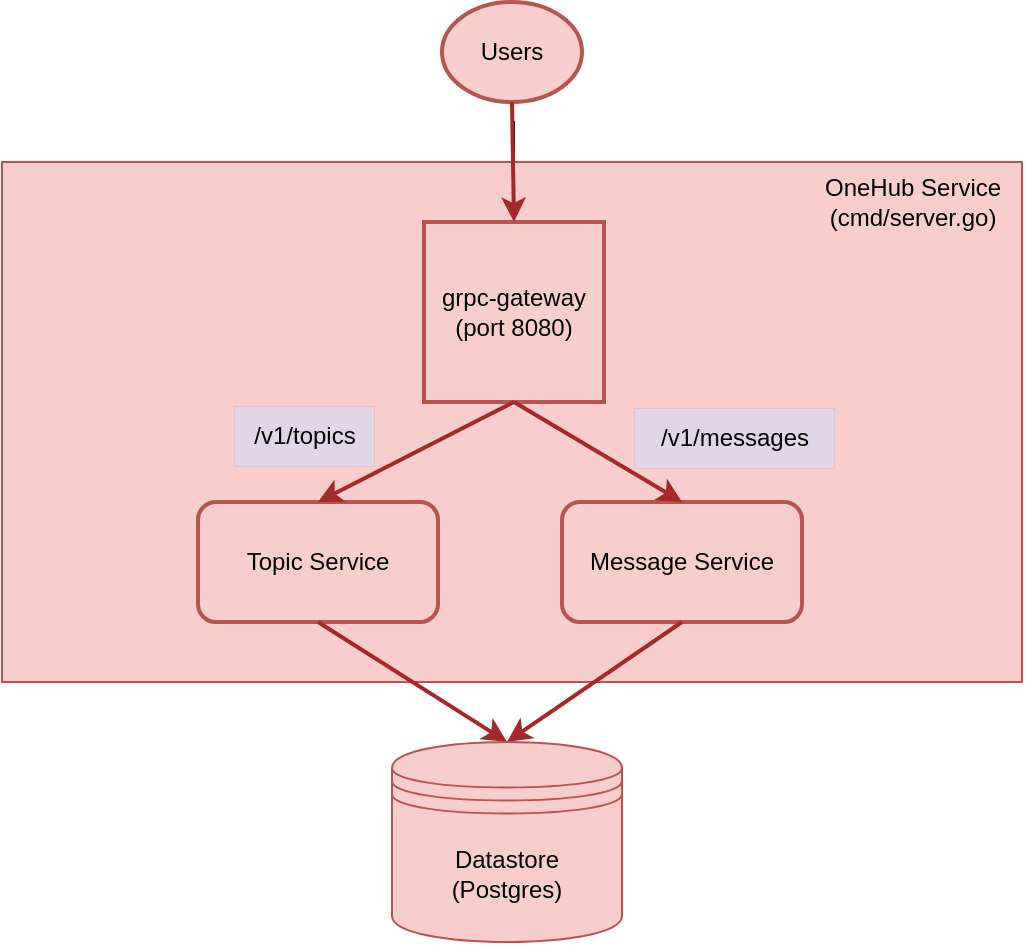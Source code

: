 <mxfile version="21.6.8" type="github" pages="2">
  <diagram name="Current Architecture" id="-JPuS-_Eib0aC4rEOsTi">
    <mxGraphModel dx="1012" dy="643" grid="1" gridSize="10" guides="1" tooltips="1" connect="1" arrows="1" fold="1" page="1" pageScale="1" pageWidth="850" pageHeight="1100" math="0" shadow="0">
      <root>
        <mxCell id="0" />
        <mxCell id="1" parent="0" />
        <mxCell id="6dTIfH8hTpsJ-1EWzCQs-1" style="edgeStyle=orthogonalEdgeStyle;rounded=0;orthogonalLoop=1;jettySize=auto;html=1;entryX=0.5;entryY=0;entryDx=0;entryDy=0;" parent="1" source="ZFk9QuI-Hcgdrmsdoadk-18" target="ZFk9QuI-Hcgdrmsdoadk-5" edge="1">
          <mxGeometry relative="1" as="geometry" />
        </mxCell>
        <mxCell id="ZFk9QuI-Hcgdrmsdoadk-18" value="" style="verticalLabelPosition=bottom;verticalAlign=top;html=1;shape=mxgraph.basic.rect;fillColor2=none;strokeWidth=1;size=20;indent=5;fillColor=#f8cecc;strokeColor=#b85450;" parent="1" vertex="1">
          <mxGeometry x="170" y="320" width="510" height="260" as="geometry" />
        </mxCell>
        <mxCell id="ZFk9QuI-Hcgdrmsdoadk-2" value="Users" style="ellipse;whiteSpace=wrap;html=1;strokeWidth=2;fillColor=#f8cecc;strokeColor=#b85450;" parent="1" vertex="1">
          <mxGeometry x="390" y="240" width="70" height="50" as="geometry" />
        </mxCell>
        <mxCell id="ZFk9QuI-Hcgdrmsdoadk-5" value="grpc-gateway&lt;br&gt;(port 8080)" style="whiteSpace=wrap;html=1;aspect=fixed;fillColor=#f8cecc;strokeColor=#b85450;strokeWidth=2;" parent="1" vertex="1">
          <mxGeometry x="381" y="350" width="90" height="90" as="geometry" />
        </mxCell>
        <mxCell id="ZFk9QuI-Hcgdrmsdoadk-7" value="Topic Service" style="rounded=1;whiteSpace=wrap;html=1;fillColor=#f8cecc;strokeColor=#b85450;strokeWidth=2;" parent="1" vertex="1">
          <mxGeometry x="268" y="490" width="120" height="60" as="geometry" />
        </mxCell>
        <mxCell id="ZFk9QuI-Hcgdrmsdoadk-8" value="Message Service" style="rounded=1;whiteSpace=wrap;html=1;fillColor=#f8cecc;strokeColor=#b85450;strokeWidth=2;" parent="1" vertex="1">
          <mxGeometry x="450" y="490" width="120" height="60" as="geometry" />
        </mxCell>
        <mxCell id="ZFk9QuI-Hcgdrmsdoadk-9" value="" style="endArrow=classic;html=1;rounded=0;exitX=0.5;exitY=1;exitDx=0;exitDy=0;entryX=0.5;entryY=0;entryDx=0;entryDy=0;strokeColor=#A62828;strokeWidth=2;fillColor=#e1d5e7;" parent="1" source="ZFk9QuI-Hcgdrmsdoadk-5" target="ZFk9QuI-Hcgdrmsdoadk-7" edge="1">
          <mxGeometry width="50" height="50" relative="1" as="geometry">
            <mxPoint x="550" y="470" as="sourcePoint" />
            <mxPoint x="600" y="420" as="targetPoint" />
          </mxGeometry>
        </mxCell>
        <mxCell id="ZFk9QuI-Hcgdrmsdoadk-10" value="" style="endArrow=classic;html=1;rounded=0;exitX=0.5;exitY=1;exitDx=0;exitDy=0;entryX=0.5;entryY=0;entryDx=0;entryDy=0;strokeColor=#A62828;strokeWidth=2;fillColor=#e1d5e7;" parent="1" source="ZFk9QuI-Hcgdrmsdoadk-5" target="ZFk9QuI-Hcgdrmsdoadk-8" edge="1">
          <mxGeometry width="50" height="50" relative="1" as="geometry">
            <mxPoint x="435" y="450" as="sourcePoint" />
            <mxPoint x="330" y="500" as="targetPoint" />
          </mxGeometry>
        </mxCell>
        <mxCell id="ZFk9QuI-Hcgdrmsdoadk-11" value="" style="endArrow=classic;html=1;rounded=0;exitX=0.5;exitY=1;exitDx=0;exitDy=0;strokeColor=#A62828;strokeWidth=2;fillColor=#e1d5e7;entryX=0.5;entryY=0;entryDx=0;entryDy=0;" parent="1" source="ZFk9QuI-Hcgdrmsdoadk-8" target="ZFk9QuI-Hcgdrmsdoadk-17" edge="1">
          <mxGeometry width="50" height="50" relative="1" as="geometry">
            <mxPoint x="160" y="650" as="sourcePoint" />
            <mxPoint x="420" y="600" as="targetPoint" />
          </mxGeometry>
        </mxCell>
        <mxCell id="ZFk9QuI-Hcgdrmsdoadk-12" value="" style="endArrow=classic;html=1;rounded=0;exitX=0.5;exitY=1;exitDx=0;exitDy=0;strokeColor=#A62828;strokeWidth=2;fillColor=#e1d5e7;entryX=0.5;entryY=0;entryDx=0;entryDy=0;" parent="1" source="ZFk9QuI-Hcgdrmsdoadk-7" target="ZFk9QuI-Hcgdrmsdoadk-17" edge="1">
          <mxGeometry width="50" height="50" relative="1" as="geometry">
            <mxPoint x="220" y="630" as="sourcePoint" />
            <mxPoint x="420" y="600" as="targetPoint" />
          </mxGeometry>
        </mxCell>
        <mxCell id="ZFk9QuI-Hcgdrmsdoadk-13" value="/v1/topics" style="text;html=1;align=center;verticalAlign=middle;resizable=0;points=[];autosize=1;strokeColor=#A62828;fillColor=#e1d5e7;strokeWidth=0;" parent="1" vertex="1">
          <mxGeometry x="286" y="442" width="70" height="30" as="geometry" />
        </mxCell>
        <mxCell id="ZFk9QuI-Hcgdrmsdoadk-14" value="/v1/messages" style="text;html=1;align=center;verticalAlign=middle;resizable=0;points=[];autosize=1;strokeColor=#A62828;fillColor=#e1d5e7;strokeWidth=0;" parent="1" vertex="1">
          <mxGeometry x="486" y="443" width="100" height="30" as="geometry" />
        </mxCell>
        <mxCell id="ZFk9QuI-Hcgdrmsdoadk-16" value="" style="endArrow=classic;html=1;rounded=0;exitX=0.5;exitY=1;exitDx=0;exitDy=0;entryX=0.5;entryY=0;entryDx=0;entryDy=0;strokeColor=#A62828;strokeWidth=2;fillColor=#e1d5e7;" parent="1" source="ZFk9QuI-Hcgdrmsdoadk-2" target="ZFk9QuI-Hcgdrmsdoadk-5" edge="1">
          <mxGeometry width="50" height="50" relative="1" as="geometry">
            <mxPoint x="70" y="480" as="sourcePoint" />
            <mxPoint x="425" y="312" as="targetPoint" />
          </mxGeometry>
        </mxCell>
        <mxCell id="ZFk9QuI-Hcgdrmsdoadk-17" value="Datastore&lt;br&gt;(Postgres)" style="shape=datastore;whiteSpace=wrap;html=1;fillColor=#f8cecc;strokeColor=#b85450;" parent="1" vertex="1">
          <mxGeometry x="365" y="610" width="115" height="100" as="geometry" />
        </mxCell>
        <mxCell id="ZFk9QuI-Hcgdrmsdoadk-19" value="OneHub Service&lt;br&gt;(cmd/server.go)" style="text;html=1;align=center;verticalAlign=middle;resizable=0;points=[];autosize=1;strokeColor=none;fillColor=none;" parent="1" vertex="1">
          <mxGeometry x="570" y="320" width="110" height="40" as="geometry" />
        </mxCell>
      </root>
    </mxGraphModel>
  </diagram>
  <diagram name="New Architecture" id="yNTU8KE3XLUba8caBVKO">
    <mxGraphModel dx="1012" dy="643" grid="1" gridSize="10" guides="1" tooltips="1" connect="1" arrows="1" fold="1" page="1" pageScale="1" pageWidth="850" pageHeight="1100" math="0" shadow="0">
      <root>
        <mxCell id="0z7UrHsTXnvzhj-5PGaQ-0" />
        <mxCell id="0z7UrHsTXnvzhj-5PGaQ-1" parent="0z7UrHsTXnvzhj-5PGaQ-0" />
        <mxCell id="0z7UrHsTXnvzhj-5PGaQ-2" value="" style="verticalLabelPosition=bottom;verticalAlign=top;html=1;shape=mxgraph.basic.rect;fillColor2=none;strokeWidth=1;size=20;indent=5;fillColor=#f8cecc;strokeColor=#b85450;" parent="0z7UrHsTXnvzhj-5PGaQ-1" vertex="1">
          <mxGeometry x="240" y="290" width="360" height="290" as="geometry" />
        </mxCell>
        <mxCell id="0z7UrHsTXnvzhj-5PGaQ-3" value="Router&lt;br&gt;????&lt;br&gt;(Port 80)" style="whiteSpace=wrap;html=1;aspect=fixed;fillColor=#f8cecc;strokeColor=#b85450;strokeWidth=2;" parent="0z7UrHsTXnvzhj-5PGaQ-1" vertex="1">
          <mxGeometry x="586" y="140" width="90" height="90" as="geometry" />
        </mxCell>
        <mxCell id="0z7UrHsTXnvzhj-5PGaQ-4" value="Users" style="ellipse;whiteSpace=wrap;html=1;strokeWidth=2;fillColor=#f8cecc;strokeColor=#b85450;" parent="0z7UrHsTXnvzhj-5PGaQ-1" vertex="1">
          <mxGeometry x="596" y="50" width="70" height="50" as="geometry" />
        </mxCell>
        <mxCell id="0z7UrHsTXnvzhj-5PGaQ-5" value="grpc-gateway&lt;br&gt;(port 8080)" style="whiteSpace=wrap;html=1;aspect=fixed;fillColor=#f8cecc;strokeColor=#b85450;strokeWidth=2;" parent="0z7UrHsTXnvzhj-5PGaQ-1" vertex="1">
          <mxGeometry x="380" y="350" width="90" height="90" as="geometry" />
        </mxCell>
        <mxCell id="0z7UrHsTXnvzhj-5PGaQ-6" value="" style="endArrow=classic;html=1;rounded=0;exitX=0.5;exitY=1;exitDx=0;exitDy=0;entryX=0.5;entryY=0;entryDx=0;entryDy=0;strokeColor=#A62828;strokeWidth=2;fillColor=#e1d5e7;" parent="0z7UrHsTXnvzhj-5PGaQ-1" source="0z7UrHsTXnvzhj-5PGaQ-3" target="0z7UrHsTXnvzhj-5PGaQ-5" edge="1">
          <mxGeometry width="50" height="50" relative="1" as="geometry">
            <mxPoint x="400" y="360" as="sourcePoint" />
            <mxPoint x="450" y="310" as="targetPoint" />
          </mxGeometry>
        </mxCell>
        <mxCell id="0z7UrHsTXnvzhj-5PGaQ-7" value="Topic Service" style="rounded=1;whiteSpace=wrap;html=1;fillColor=#f8cecc;strokeColor=#b85450;strokeWidth=2;" parent="0z7UrHsTXnvzhj-5PGaQ-1" vertex="1">
          <mxGeometry x="268" y="490" width="120" height="60" as="geometry" />
        </mxCell>
        <mxCell id="0z7UrHsTXnvzhj-5PGaQ-8" value="Message Service" style="rounded=1;whiteSpace=wrap;html=1;fillColor=#f8cecc;strokeColor=#b85450;strokeWidth=2;" parent="0z7UrHsTXnvzhj-5PGaQ-1" vertex="1">
          <mxGeometry x="450" y="490" width="120" height="60" as="geometry" />
        </mxCell>
        <mxCell id="0z7UrHsTXnvzhj-5PGaQ-9" value="" style="endArrow=classic;html=1;rounded=0;exitX=0.5;exitY=1;exitDx=0;exitDy=0;entryX=0.5;entryY=0;entryDx=0;entryDy=0;strokeColor=#A62828;strokeWidth=2;fillColor=#e1d5e7;" parent="0z7UrHsTXnvzhj-5PGaQ-1" source="0z7UrHsTXnvzhj-5PGaQ-5" target="0z7UrHsTXnvzhj-5PGaQ-7" edge="1">
          <mxGeometry width="50" height="50" relative="1" as="geometry">
            <mxPoint x="550" y="470" as="sourcePoint" />
            <mxPoint x="600" y="420" as="targetPoint" />
          </mxGeometry>
        </mxCell>
        <mxCell id="0z7UrHsTXnvzhj-5PGaQ-10" value="" style="endArrow=classic;html=1;rounded=0;exitX=0.5;exitY=1;exitDx=0;exitDy=0;entryX=0.5;entryY=0;entryDx=0;entryDy=0;strokeColor=#A62828;strokeWidth=2;fillColor=#e1d5e7;" parent="0z7UrHsTXnvzhj-5PGaQ-1" source="0z7UrHsTXnvzhj-5PGaQ-5" target="0z7UrHsTXnvzhj-5PGaQ-8" edge="1">
          <mxGeometry width="50" height="50" relative="1" as="geometry">
            <mxPoint x="435" y="450" as="sourcePoint" />
            <mxPoint x="330" y="500" as="targetPoint" />
          </mxGeometry>
        </mxCell>
        <mxCell id="0z7UrHsTXnvzhj-5PGaQ-11" value="" style="endArrow=classic;html=1;rounded=0;exitX=0.5;exitY=1;exitDx=0;exitDy=0;strokeColor=#A62828;strokeWidth=2;fillColor=#e1d5e7;entryX=0.5;entryY=0;entryDx=0;entryDy=0;" parent="0z7UrHsTXnvzhj-5PGaQ-1" source="0z7UrHsTXnvzhj-5PGaQ-8" target="0z7UrHsTXnvzhj-5PGaQ-17" edge="1">
          <mxGeometry width="50" height="50" relative="1" as="geometry">
            <mxPoint x="160" y="650" as="sourcePoint" />
            <mxPoint x="420" y="600" as="targetPoint" />
          </mxGeometry>
        </mxCell>
        <mxCell id="0z7UrHsTXnvzhj-5PGaQ-12" value="" style="endArrow=classic;html=1;rounded=0;exitX=0.5;exitY=1;exitDx=0;exitDy=0;strokeColor=#A62828;strokeWidth=2;fillColor=#e1d5e7;entryX=0.5;entryY=0;entryDx=0;entryDy=0;" parent="0z7UrHsTXnvzhj-5PGaQ-1" source="0z7UrHsTXnvzhj-5PGaQ-7" target="0z7UrHsTXnvzhj-5PGaQ-17" edge="1">
          <mxGeometry width="50" height="50" relative="1" as="geometry">
            <mxPoint x="220" y="630" as="sourcePoint" />
            <mxPoint x="420" y="600" as="targetPoint" />
          </mxGeometry>
        </mxCell>
        <mxCell id="0z7UrHsTXnvzhj-5PGaQ-13" value="/v1/topics" style="text;html=1;align=center;verticalAlign=middle;resizable=0;points=[];autosize=1;strokeColor=#A62828;fillColor=#e1d5e7;strokeWidth=0;" parent="0z7UrHsTXnvzhj-5PGaQ-1" vertex="1">
          <mxGeometry x="286" y="442" width="70" height="30" as="geometry" />
        </mxCell>
        <mxCell id="0z7UrHsTXnvzhj-5PGaQ-14" value="/v1/messages" style="text;html=1;align=center;verticalAlign=middle;resizable=0;points=[];autosize=1;strokeColor=#A62828;fillColor=#e1d5e7;strokeWidth=0;" parent="0z7UrHsTXnvzhj-5PGaQ-1" vertex="1">
          <mxGeometry x="486" y="443" width="100" height="30" as="geometry" />
        </mxCell>
        <mxCell id="0z7UrHsTXnvzhj-5PGaQ-15" value="/v1/*" style="text;html=1;align=center;verticalAlign=middle;resizable=0;points=[];autosize=1;strokeColor=#A62828;fillColor=#e1d5e7;strokeWidth=0;" parent="0z7UrHsTXnvzhj-5PGaQ-1" vertex="1">
          <mxGeometry x="432" y="301" width="50" height="30" as="geometry" />
        </mxCell>
        <mxCell id="0z7UrHsTXnvzhj-5PGaQ-16" value="" style="endArrow=classic;html=1;rounded=0;exitX=0.5;exitY=1;exitDx=0;exitDy=0;entryX=0.5;entryY=0;entryDx=0;entryDy=0;strokeColor=#A62828;strokeWidth=2;fillColor=#e1d5e7;" parent="0z7UrHsTXnvzhj-5PGaQ-1" source="0z7UrHsTXnvzhj-5PGaQ-4" target="0z7UrHsTXnvzhj-5PGaQ-3" edge="1">
          <mxGeometry width="50" height="50" relative="1" as="geometry">
            <mxPoint x="70" y="370" as="sourcePoint" />
            <mxPoint x="120" y="320" as="targetPoint" />
          </mxGeometry>
        </mxCell>
        <mxCell id="0z7UrHsTXnvzhj-5PGaQ-17" value="Datastore&lt;br&gt;(Postgres)" style="shape=datastore;whiteSpace=wrap;html=1;fillColor=#f8cecc;strokeColor=#b85450;" parent="0z7UrHsTXnvzhj-5PGaQ-1" vertex="1">
          <mxGeometry x="365" y="610" width="115" height="100" as="geometry" />
        </mxCell>
        <mxCell id="0z7UrHsTXnvzhj-5PGaQ-18" value="OneHub Service&lt;br&gt;(cmd/server.go)" style="text;html=1;align=center;verticalAlign=middle;resizable=0;points=[];autosize=1;strokeColor=none;fillColor=none;" parent="0z7UrHsTXnvzhj-5PGaQ-1" vertex="1">
          <mxGeometry x="246" y="291" width="110" height="40" as="geometry" />
        </mxCell>
        <mxCell id="8qNKQKcETZL-HLPWV8Y--0" value="FrontEnd Service&lt;br&gt;(eg NextJS App - Port 4000)&lt;br&gt;&lt;br&gt;* Serving static assets (css, js, png)&lt;br&gt;* Server Side Rendering&lt;br&gt;* Auth Flows, etc" style="whiteSpace=wrap;html=1;aspect=fixed;fillColor=#f8cecc;strokeColor=#b85450;strokeWidth=2;" parent="0z7UrHsTXnvzhj-5PGaQ-1" vertex="1">
          <mxGeometry x="720" y="290" width="210" height="210" as="geometry" />
        </mxCell>
        <mxCell id="8qNKQKcETZL-HLPWV8Y--1" value="" style="endArrow=classic;html=1;rounded=0;exitX=0.5;exitY=1;exitDx=0;exitDy=0;entryX=0.5;entryY=0;entryDx=0;entryDy=0;strokeColor=#A62828;strokeWidth=2;fillColor=#e1d5e7;" parent="0z7UrHsTXnvzhj-5PGaQ-1" source="0z7UrHsTXnvzhj-5PGaQ-3" target="8qNKQKcETZL-HLPWV8Y--0" edge="1">
          <mxGeometry width="50" height="50" relative="1" as="geometry">
            <mxPoint x="641" y="262" as="sourcePoint" />
            <mxPoint x="435" y="360" as="targetPoint" />
          </mxGeometry>
        </mxCell>
        <mxCell id="8qNKQKcETZL-HLPWV8Y--2" value="" style="endArrow=classic;html=1;rounded=0;exitX=0;exitY=0.5;exitDx=0;exitDy=0;entryX=1;entryY=0.5;entryDx=0;entryDy=0;strokeColor=#A62828;strokeWidth=2;fillColor=#e1d5e7;" parent="0z7UrHsTXnvzhj-5PGaQ-1" source="8qNKQKcETZL-HLPWV8Y--0" target="0z7UrHsTXnvzhj-5PGaQ-5" edge="1">
          <mxGeometry width="50" height="50" relative="1" as="geometry">
            <mxPoint x="641" y="262" as="sourcePoint" />
            <mxPoint x="795" y="306" as="targetPoint" />
          </mxGeometry>
        </mxCell>
        <mxCell id="8qNKQKcETZL-HLPWV8Y--3" value="API Calls (AJAX)" style="edgeLabel;html=1;align=center;verticalAlign=middle;resizable=0;points=[];" parent="8qNKQKcETZL-HLPWV8Y--2" vertex="1" connectable="0">
          <mxGeometry x="-0.057" y="-3" relative="1" as="geometry">
            <mxPoint x="23" as="offset" />
          </mxGeometry>
        </mxCell>
      </root>
    </mxGraphModel>
  </diagram>
</mxfile>
